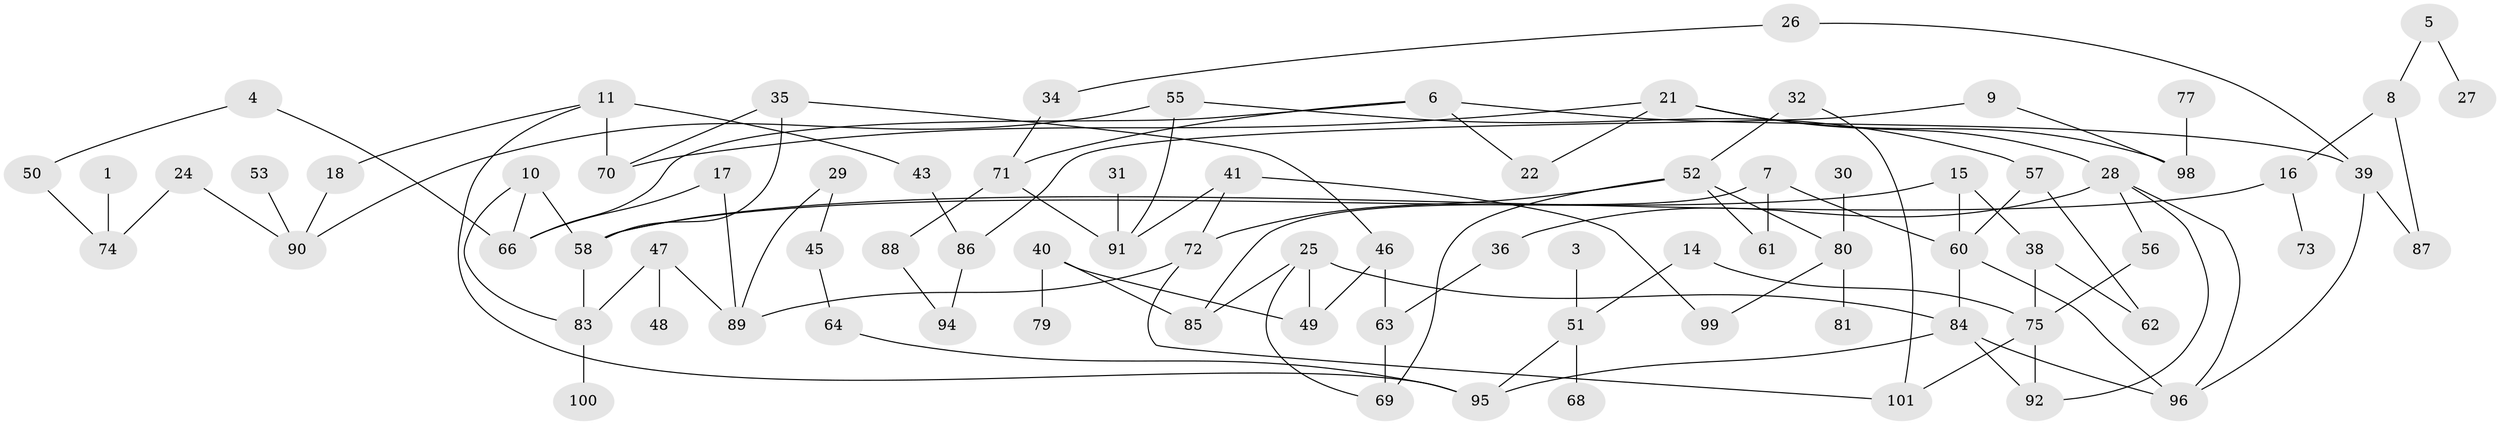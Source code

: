 // original degree distribution, {1: 0.2, 0: 0.13793103448275862, 5: 0.06206896551724138, 2: 0.2689655172413793, 4: 0.10344827586206896, 3: 0.2206896551724138, 6: 0.006896551724137931}
// Generated by graph-tools (version 1.1) at 2025/35/03/04/25 23:35:56]
// undirected, 82 vertices, 112 edges
graph export_dot {
  node [color=gray90,style=filled];
  1;
  3;
  4;
  5;
  6;
  7;
  8;
  9;
  10;
  11;
  14;
  15;
  16;
  17;
  18;
  21;
  22;
  24;
  25;
  26;
  27;
  28;
  29;
  30;
  31;
  32;
  34;
  35;
  36;
  38;
  39;
  40;
  41;
  43;
  45;
  46;
  47;
  48;
  49;
  50;
  51;
  52;
  53;
  55;
  56;
  57;
  58;
  60;
  61;
  62;
  63;
  64;
  66;
  68;
  69;
  70;
  71;
  72;
  73;
  74;
  75;
  77;
  79;
  80;
  81;
  83;
  84;
  85;
  86;
  87;
  88;
  89;
  90;
  91;
  92;
  94;
  95;
  96;
  98;
  99;
  100;
  101;
  1 -- 74 [weight=1.0];
  3 -- 51 [weight=1.0];
  4 -- 50 [weight=1.0];
  4 -- 66 [weight=1.0];
  5 -- 8 [weight=1.0];
  5 -- 27 [weight=1.0];
  6 -- 22 [weight=1.0];
  6 -- 39 [weight=1.0];
  6 -- 66 [weight=1.0];
  6 -- 71 [weight=1.0];
  7 -- 60 [weight=1.0];
  7 -- 61 [weight=1.0];
  7 -- 85 [weight=1.0];
  8 -- 16 [weight=1.0];
  8 -- 87 [weight=1.0];
  9 -- 86 [weight=1.0];
  9 -- 98 [weight=1.0];
  10 -- 58 [weight=1.0];
  10 -- 66 [weight=1.0];
  10 -- 83 [weight=1.0];
  11 -- 18 [weight=1.0];
  11 -- 43 [weight=1.0];
  11 -- 70 [weight=2.0];
  11 -- 95 [weight=1.0];
  14 -- 51 [weight=1.0];
  14 -- 75 [weight=1.0];
  15 -- 38 [weight=1.0];
  15 -- 58 [weight=1.0];
  15 -- 60 [weight=1.0];
  16 -- 58 [weight=1.0];
  16 -- 73 [weight=1.0];
  17 -- 66 [weight=1.0];
  17 -- 89 [weight=1.0];
  18 -- 90 [weight=1.0];
  21 -- 22 [weight=1.0];
  21 -- 28 [weight=1.0];
  21 -- 70 [weight=1.0];
  21 -- 98 [weight=1.0];
  24 -- 74 [weight=1.0];
  24 -- 90 [weight=1.0];
  25 -- 49 [weight=1.0];
  25 -- 69 [weight=1.0];
  25 -- 84 [weight=1.0];
  25 -- 85 [weight=1.0];
  26 -- 34 [weight=1.0];
  26 -- 39 [weight=1.0];
  28 -- 36 [weight=1.0];
  28 -- 56 [weight=1.0];
  28 -- 92 [weight=1.0];
  28 -- 96 [weight=1.0];
  29 -- 45 [weight=1.0];
  29 -- 89 [weight=1.0];
  30 -- 80 [weight=1.0];
  31 -- 91 [weight=1.0];
  32 -- 52 [weight=1.0];
  32 -- 101 [weight=1.0];
  34 -- 71 [weight=1.0];
  35 -- 46 [weight=1.0];
  35 -- 58 [weight=1.0];
  35 -- 70 [weight=1.0];
  36 -- 63 [weight=1.0];
  38 -- 62 [weight=1.0];
  38 -- 75 [weight=1.0];
  39 -- 87 [weight=1.0];
  39 -- 96 [weight=1.0];
  40 -- 49 [weight=1.0];
  40 -- 79 [weight=1.0];
  40 -- 85 [weight=1.0];
  41 -- 72 [weight=1.0];
  41 -- 91 [weight=1.0];
  41 -- 99 [weight=1.0];
  43 -- 86 [weight=1.0];
  45 -- 64 [weight=1.0];
  46 -- 49 [weight=1.0];
  46 -- 63 [weight=1.0];
  47 -- 48 [weight=1.0];
  47 -- 83 [weight=1.0];
  47 -- 89 [weight=1.0];
  50 -- 74 [weight=1.0];
  51 -- 68 [weight=1.0];
  51 -- 95 [weight=1.0];
  52 -- 61 [weight=1.0];
  52 -- 69 [weight=1.0];
  52 -- 72 [weight=1.0];
  52 -- 80 [weight=1.0];
  53 -- 90 [weight=1.0];
  55 -- 57 [weight=1.0];
  55 -- 90 [weight=1.0];
  55 -- 91 [weight=1.0];
  56 -- 75 [weight=1.0];
  57 -- 60 [weight=1.0];
  57 -- 62 [weight=1.0];
  58 -- 83 [weight=1.0];
  60 -- 84 [weight=1.0];
  60 -- 96 [weight=1.0];
  63 -- 69 [weight=1.0];
  64 -- 95 [weight=1.0];
  71 -- 88 [weight=1.0];
  71 -- 91 [weight=1.0];
  72 -- 89 [weight=1.0];
  72 -- 101 [weight=1.0];
  75 -- 92 [weight=1.0];
  75 -- 101 [weight=1.0];
  77 -- 98 [weight=2.0];
  80 -- 81 [weight=1.0];
  80 -- 99 [weight=1.0];
  83 -- 100 [weight=1.0];
  84 -- 92 [weight=1.0];
  84 -- 95 [weight=1.0];
  84 -- 96 [weight=1.0];
  86 -- 94 [weight=1.0];
  88 -- 94 [weight=1.0];
}
